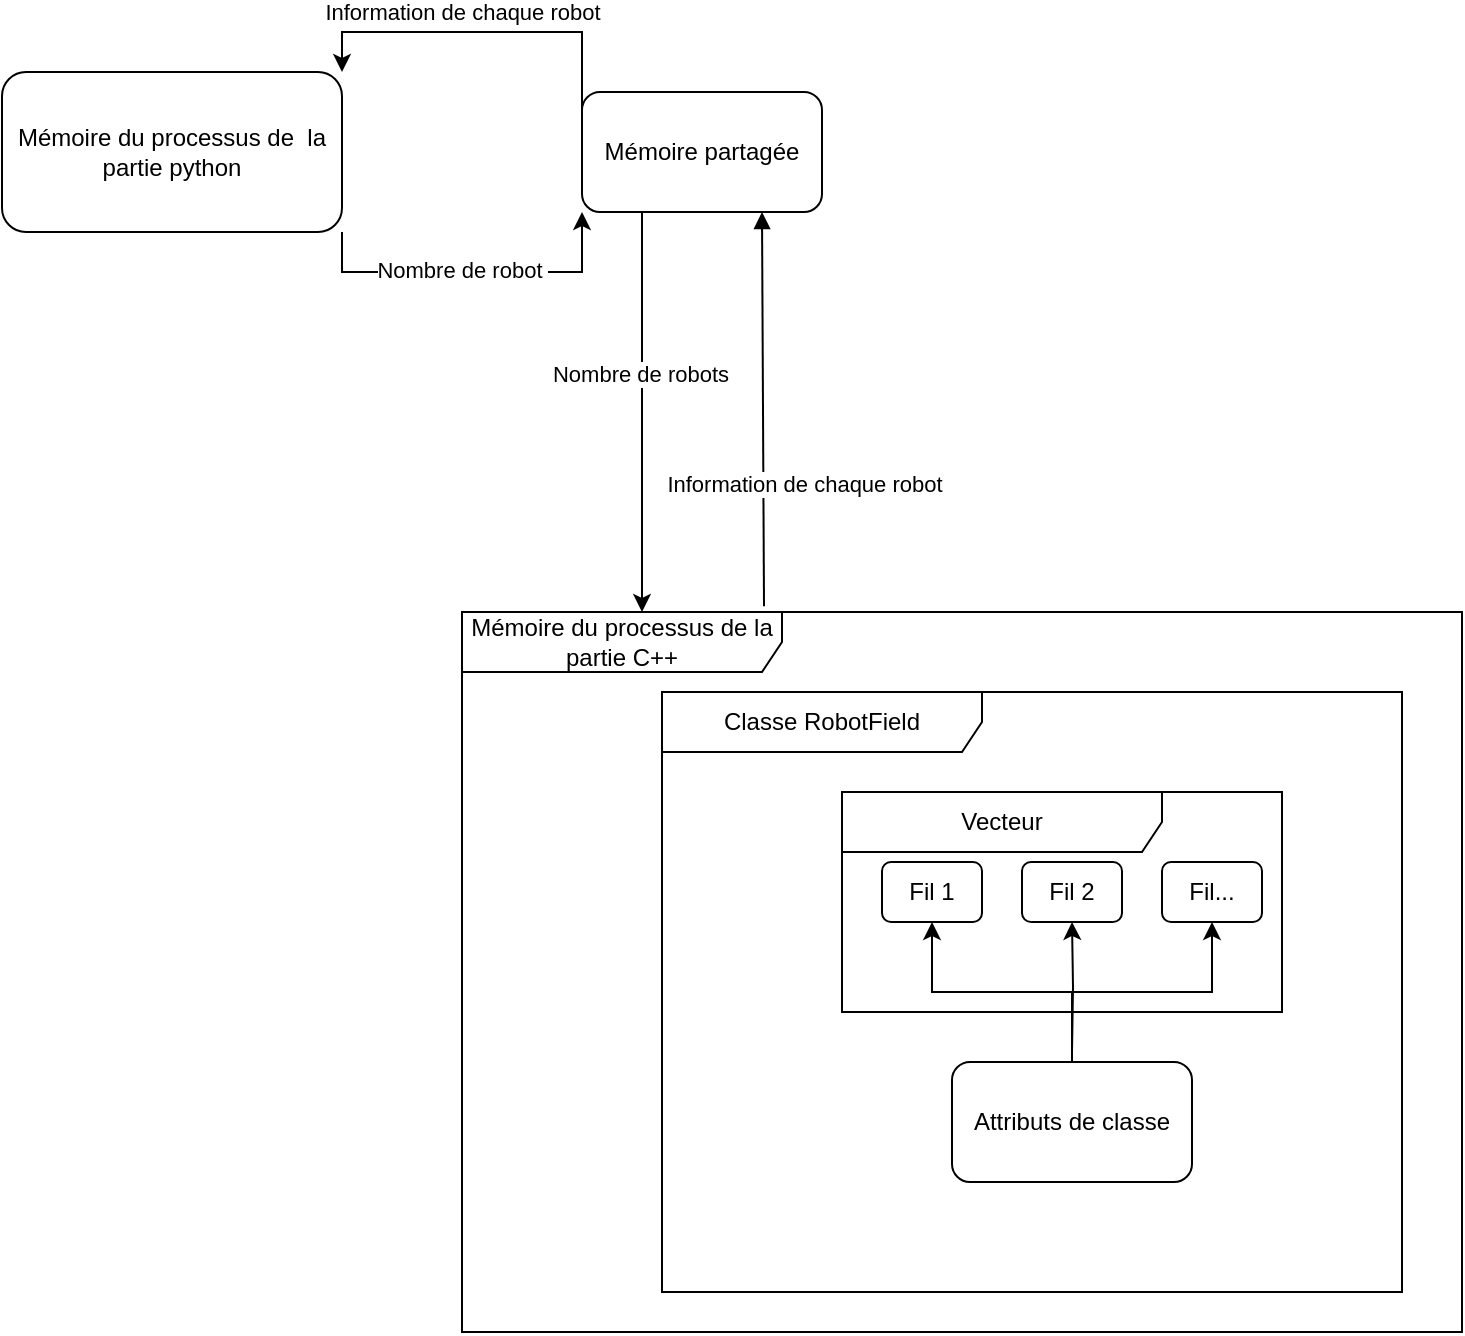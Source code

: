 <mxfile version="24.7.1" type="github">
  <diagram name="Page-1" id="eyqKQShA3c9NKJSTz52o">
    <mxGraphModel dx="1674" dy="780" grid="0" gridSize="10" guides="1" tooltips="1" connect="1" arrows="1" fold="1" page="1" pageScale="1" pageWidth="827" pageHeight="1169" math="0" shadow="0">
      <root>
        <mxCell id="0" />
        <mxCell id="1" parent="0" />
        <mxCell id="6AIJmFKDutBYR5fpDSLj-7" value="Mémoire du processus de la partie C++" style="shape=umlFrame;whiteSpace=wrap;html=1;pointerEvents=0;recursiveResize=0;container=1;collapsible=0;width=160;" vertex="1" parent="1">
          <mxGeometry x="270" y="330" width="500" height="360" as="geometry" />
        </mxCell>
        <mxCell id="6AIJmFKDutBYR5fpDSLj-1" value="Fil 1" style="rounded=1;whiteSpace=wrap;html=1;" vertex="1" parent="6AIJmFKDutBYR5fpDSLj-7">
          <mxGeometry x="210" y="125" width="50" height="30" as="geometry" />
        </mxCell>
        <mxCell id="6AIJmFKDutBYR5fpDSLj-2" value="Fil 2" style="rounded=1;whiteSpace=wrap;html=1;" vertex="1" parent="6AIJmFKDutBYR5fpDSLj-7">
          <mxGeometry x="280" y="125" width="50" height="30" as="geometry" />
        </mxCell>
        <mxCell id="6AIJmFKDutBYR5fpDSLj-4" value="Fil..." style="rounded=1;whiteSpace=wrap;html=1;" vertex="1" parent="6AIJmFKDutBYR5fpDSLj-7">
          <mxGeometry x="350" y="125" width="50" height="30" as="geometry" />
        </mxCell>
        <mxCell id="6AIJmFKDutBYR5fpDSLj-22" value="Vecteur" style="shape=umlFrame;whiteSpace=wrap;html=1;pointerEvents=0;recursiveResize=0;container=1;collapsible=0;width=160;" vertex="1" parent="6AIJmFKDutBYR5fpDSLj-7">
          <mxGeometry x="190" y="90" width="220" height="110" as="geometry" />
        </mxCell>
        <mxCell id="6AIJmFKDutBYR5fpDSLj-24" value="Classe RobotField" style="shape=umlFrame;whiteSpace=wrap;html=1;pointerEvents=0;recursiveResize=0;container=1;collapsible=0;width=160;" vertex="1" parent="6AIJmFKDutBYR5fpDSLj-7">
          <mxGeometry x="100" y="40" width="370" height="300" as="geometry" />
        </mxCell>
        <mxCell id="6AIJmFKDutBYR5fpDSLj-23" value="Attributs de classe" style="rounded=1;whiteSpace=wrap;html=1;" vertex="1" parent="6AIJmFKDutBYR5fpDSLj-24">
          <mxGeometry x="145" y="185" width="120" height="60" as="geometry" />
        </mxCell>
        <mxCell id="6AIJmFKDutBYR5fpDSLj-26" value="" style="edgeStyle=orthogonalEdgeStyle;rounded=0;orthogonalLoop=1;jettySize=auto;html=1;entryX=0.5;entryY=1;entryDx=0;entryDy=0;" edge="1" parent="6AIJmFKDutBYR5fpDSLj-7" source="6AIJmFKDutBYR5fpDSLj-23" target="6AIJmFKDutBYR5fpDSLj-1">
          <mxGeometry relative="1" as="geometry" />
        </mxCell>
        <mxCell id="6AIJmFKDutBYR5fpDSLj-27" style="edgeStyle=orthogonalEdgeStyle;rounded=0;orthogonalLoop=1;jettySize=auto;html=1;entryX=0.5;entryY=1;entryDx=0;entryDy=0;" edge="1" parent="6AIJmFKDutBYR5fpDSLj-7" target="6AIJmFKDutBYR5fpDSLj-2">
          <mxGeometry relative="1" as="geometry">
            <mxPoint x="305" y="220" as="sourcePoint" />
          </mxGeometry>
        </mxCell>
        <mxCell id="6AIJmFKDutBYR5fpDSLj-28" style="edgeStyle=orthogonalEdgeStyle;rounded=0;orthogonalLoop=1;jettySize=auto;html=1;exitX=0.5;exitY=0;exitDx=0;exitDy=0;entryX=0.5;entryY=1;entryDx=0;entryDy=0;" edge="1" parent="6AIJmFKDutBYR5fpDSLj-7" source="6AIJmFKDutBYR5fpDSLj-23" target="6AIJmFKDutBYR5fpDSLj-4">
          <mxGeometry relative="1" as="geometry" />
        </mxCell>
        <mxCell id="6AIJmFKDutBYR5fpDSLj-18" style="edgeStyle=orthogonalEdgeStyle;rounded=0;orthogonalLoop=1;jettySize=auto;html=1;exitX=1;exitY=1;exitDx=0;exitDy=0;entryX=0;entryY=1;entryDx=0;entryDy=0;" edge="1" parent="1" source="6AIJmFKDutBYR5fpDSLj-9" target="6AIJmFKDutBYR5fpDSLj-10">
          <mxGeometry relative="1" as="geometry" />
        </mxCell>
        <mxCell id="6AIJmFKDutBYR5fpDSLj-19" value="Nombre de robot&amp;nbsp;" style="edgeLabel;html=1;align=center;verticalAlign=middle;resizable=0;points=[];" vertex="1" connectable="0" parent="6AIJmFKDutBYR5fpDSLj-18">
          <mxGeometry x="-0.318" y="1" relative="1" as="geometry">
            <mxPoint x="22" as="offset" />
          </mxGeometry>
        </mxCell>
        <mxCell id="6AIJmFKDutBYR5fpDSLj-9" value="Mémoire du processus de&amp;nbsp; la partie python" style="rounded=1;whiteSpace=wrap;html=1;" vertex="1" parent="1">
          <mxGeometry x="40" y="60" width="170" height="80" as="geometry" />
        </mxCell>
        <mxCell id="6AIJmFKDutBYR5fpDSLj-20" style="edgeStyle=orthogonalEdgeStyle;rounded=0;orthogonalLoop=1;jettySize=auto;html=1;exitX=0;exitY=0.25;exitDx=0;exitDy=0;entryX=1;entryY=0;entryDx=0;entryDy=0;" edge="1" parent="1" source="6AIJmFKDutBYR5fpDSLj-10" target="6AIJmFKDutBYR5fpDSLj-9">
          <mxGeometry relative="1" as="geometry">
            <Array as="points">
              <mxPoint x="330" y="40" />
              <mxPoint x="210" y="40" />
            </Array>
          </mxGeometry>
        </mxCell>
        <mxCell id="6AIJmFKDutBYR5fpDSLj-21" value="Information de chaque robot" style="edgeLabel;html=1;align=center;verticalAlign=middle;resizable=0;points=[];" vertex="1" connectable="0" parent="6AIJmFKDutBYR5fpDSLj-20">
          <mxGeometry x="-0.092" y="2" relative="1" as="geometry">
            <mxPoint x="-21" y="-12" as="offset" />
          </mxGeometry>
        </mxCell>
        <mxCell id="6AIJmFKDutBYR5fpDSLj-10" value="Mémoire partagée" style="rounded=1;whiteSpace=wrap;html=1;" vertex="1" parent="1">
          <mxGeometry x="330" y="70" width="120" height="60" as="geometry" />
        </mxCell>
        <mxCell id="6AIJmFKDutBYR5fpDSLj-11" style="edgeStyle=orthogonalEdgeStyle;rounded=0;orthogonalLoop=1;jettySize=auto;html=1;exitX=0.25;exitY=1;exitDx=0;exitDy=0;" edge="1" parent="1" source="6AIJmFKDutBYR5fpDSLj-10">
          <mxGeometry relative="1" as="geometry">
            <mxPoint x="360" y="330" as="targetPoint" />
          </mxGeometry>
        </mxCell>
        <mxCell id="6AIJmFKDutBYR5fpDSLj-12" value="Nombre de robots" style="edgeLabel;html=1;align=center;verticalAlign=middle;resizable=0;points=[];" vertex="1" connectable="0" parent="6AIJmFKDutBYR5fpDSLj-11">
          <mxGeometry x="-0.195" y="-1" relative="1" as="geometry">
            <mxPoint as="offset" />
          </mxGeometry>
        </mxCell>
        <mxCell id="6AIJmFKDutBYR5fpDSLj-15" value="" style="html=1;verticalAlign=bottom;labelBackgroundColor=none;endArrow=block;endFill=1;rounded=0;entryX=0.75;entryY=1;entryDx=0;entryDy=0;exitX=0.302;exitY=-0.008;exitDx=0;exitDy=0;exitPerimeter=0;" edge="1" parent="1" source="6AIJmFKDutBYR5fpDSLj-7" target="6AIJmFKDutBYR5fpDSLj-10">
          <mxGeometry width="160" relative="1" as="geometry">
            <mxPoint x="420" y="250" as="sourcePoint" />
            <mxPoint x="600" y="200" as="targetPoint" />
          </mxGeometry>
        </mxCell>
        <mxCell id="6AIJmFKDutBYR5fpDSLj-16" value="Information de chaque robot" style="edgeLabel;html=1;align=center;verticalAlign=middle;resizable=0;points=[];" vertex="1" connectable="0" parent="6AIJmFKDutBYR5fpDSLj-15">
          <mxGeometry x="-0.047" y="-3" relative="1" as="geometry">
            <mxPoint x="17" y="33" as="offset" />
          </mxGeometry>
        </mxCell>
      </root>
    </mxGraphModel>
  </diagram>
</mxfile>

